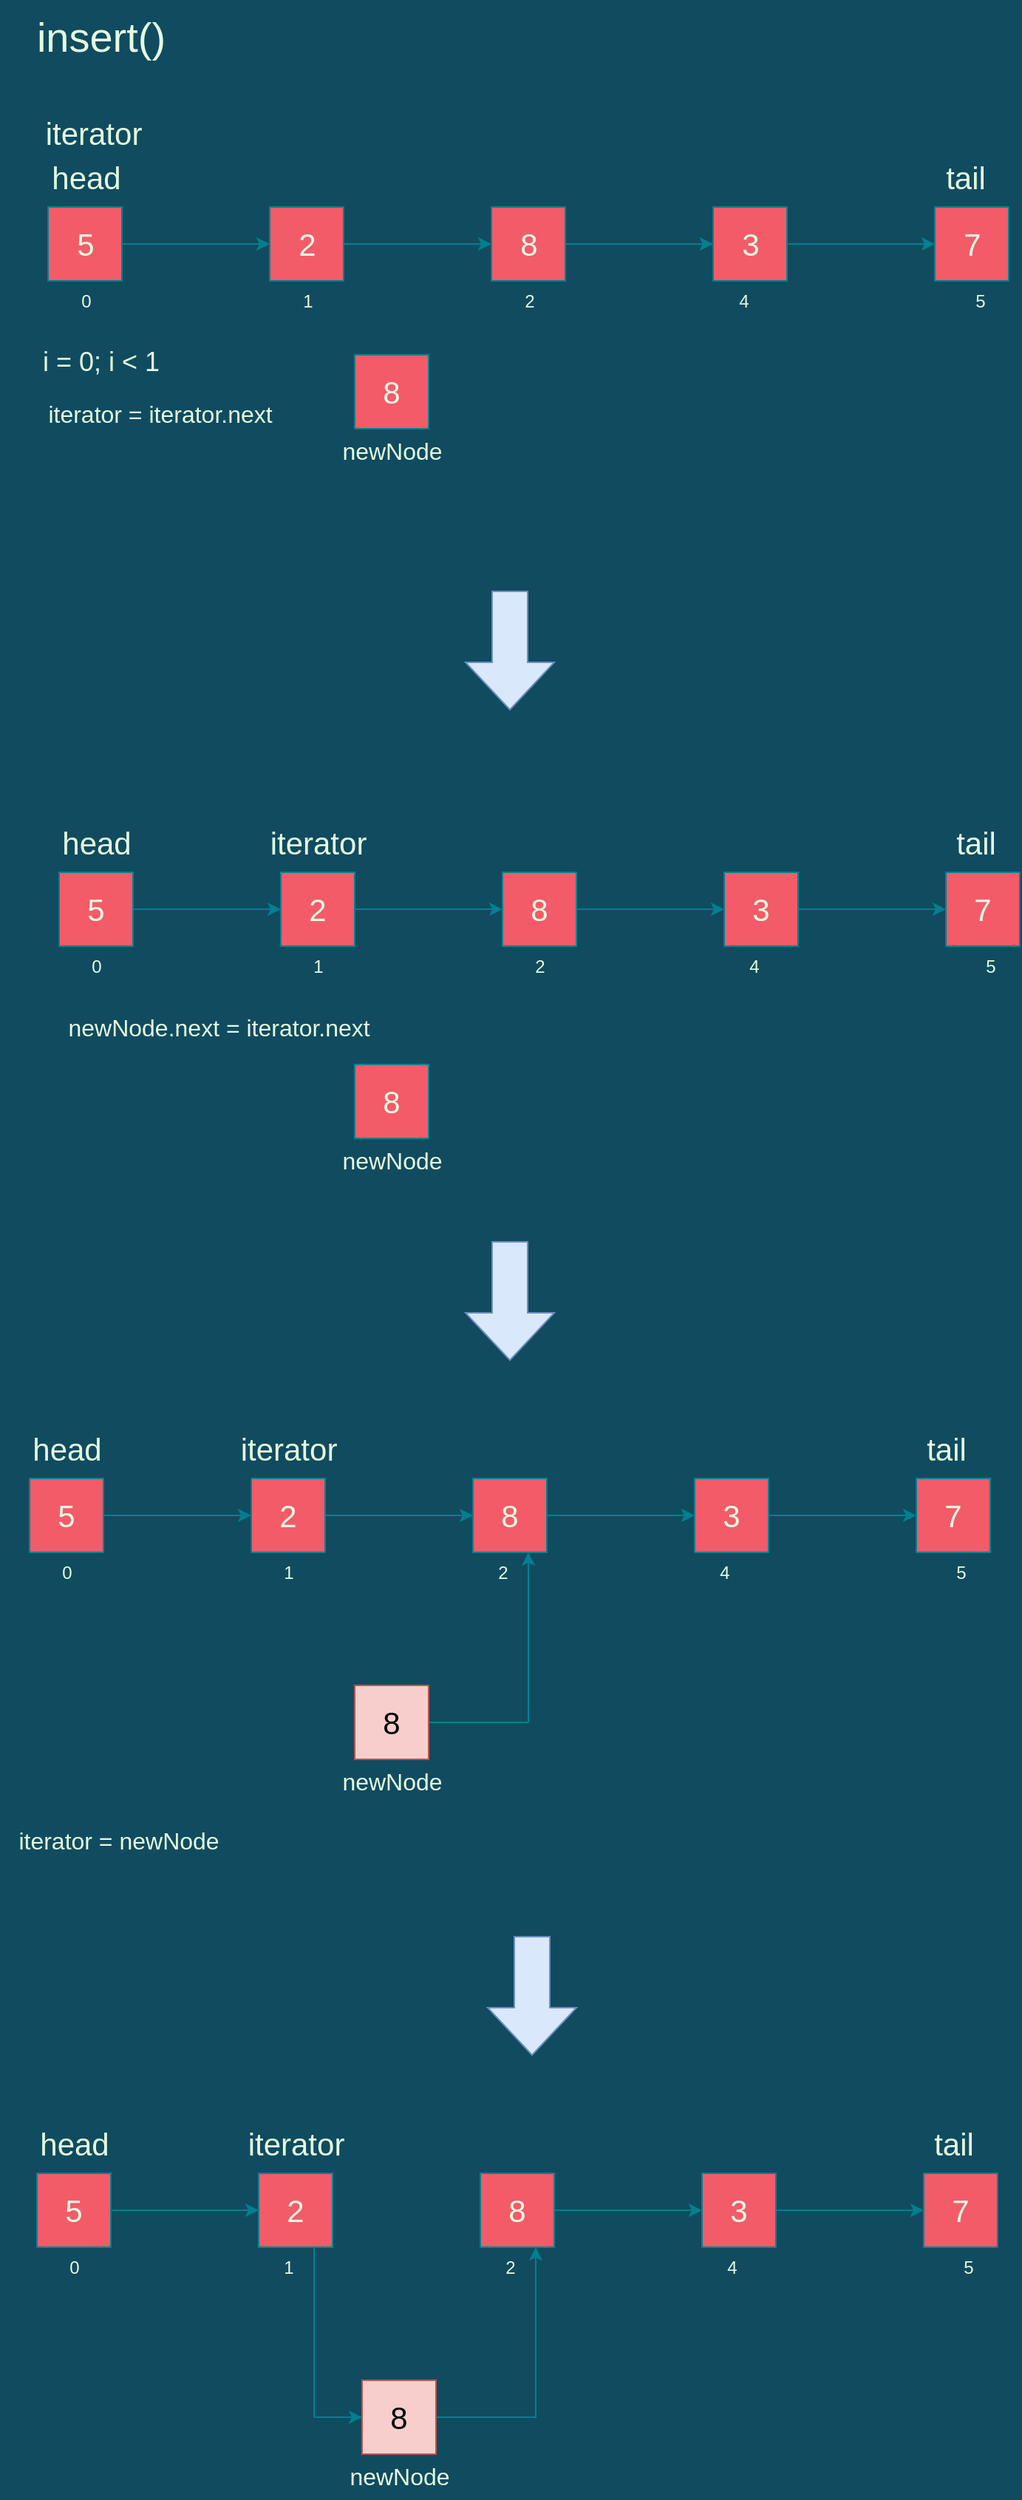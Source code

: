 <mxfile version="20.3.0" type="device"><diagram id="Hy1epUWRZ84FiFUsyQGQ" name="Page-1"><mxGraphModel dx="944" dy="539" grid="1" gridSize="10" guides="1" tooltips="1" connect="1" arrows="1" fold="1" page="1" pageScale="1" pageWidth="850" pageHeight="1100" background="#114B5F" math="0" shadow="0"><root><mxCell id="0"/><mxCell id="1" parent="0"/><mxCell id="zigHOODkJ_F8CTHHLdia-17" style="edgeStyle=orthogonalEdgeStyle;rounded=0;orthogonalLoop=1;jettySize=auto;html=1;exitX=1;exitY=0.5;exitDx=0;exitDy=0;fontSize=21;entryX=0;entryY=0.5;entryDx=0;entryDy=0;labelBackgroundColor=#114B5F;strokeColor=#028090;fontColor=#E4FDE1;" edge="1" parent="1" source="zigHOODkJ_F8CTHHLdia-1" target="zigHOODkJ_F8CTHHLdia-2"><mxGeometry relative="1" as="geometry"><mxPoint x="217.5" y="285" as="targetPoint"/></mxGeometry></mxCell><mxCell id="zigHOODkJ_F8CTHHLdia-1" value="&lt;span style=&quot;font-size: 21px;&quot;&gt;5&lt;/span&gt;" style="whiteSpace=wrap;html=1;aspect=fixed;fillColor=#F45B69;strokeColor=#028090;fontColor=#E4FDE1;" vertex="1" parent="1"><mxGeometry x="97.5" y="260" width="50" height="50" as="geometry"/></mxCell><mxCell id="zigHOODkJ_F8CTHHLdia-18" style="edgeStyle=orthogonalEdgeStyle;rounded=0;orthogonalLoop=1;jettySize=auto;html=1;exitX=1;exitY=0.5;exitDx=0;exitDy=0;entryX=0;entryY=0.5;entryDx=0;entryDy=0;fontSize=21;labelBackgroundColor=#114B5F;strokeColor=#028090;fontColor=#E4FDE1;" edge="1" parent="1" source="zigHOODkJ_F8CTHHLdia-2" target="zigHOODkJ_F8CTHHLdia-3"><mxGeometry relative="1" as="geometry"/></mxCell><mxCell id="zigHOODkJ_F8CTHHLdia-2" value="&lt;font style=&quot;font-size: 21px;&quot;&gt;2&lt;/font&gt;" style="whiteSpace=wrap;html=1;aspect=fixed;fillColor=#F45B69;strokeColor=#028090;fontColor=#E4FDE1;" vertex="1" parent="1"><mxGeometry x="247.5" y="260" width="50" height="50" as="geometry"/></mxCell><mxCell id="zigHOODkJ_F8CTHHLdia-19" style="edgeStyle=orthogonalEdgeStyle;rounded=0;orthogonalLoop=1;jettySize=auto;html=1;exitX=1;exitY=0.5;exitDx=0;exitDy=0;fontSize=21;labelBackgroundColor=#114B5F;strokeColor=#028090;fontColor=#E4FDE1;" edge="1" parent="1" source="zigHOODkJ_F8CTHHLdia-3" target="zigHOODkJ_F8CTHHLdia-4"><mxGeometry relative="1" as="geometry"/></mxCell><mxCell id="zigHOODkJ_F8CTHHLdia-3" value="&lt;font style=&quot;font-size: 21px;&quot;&gt;8&lt;/font&gt;" style="whiteSpace=wrap;html=1;aspect=fixed;fillColor=#F45B69;strokeColor=#028090;fontColor=#E4FDE1;" vertex="1" parent="1"><mxGeometry x="397.5" y="260" width="50" height="50" as="geometry"/></mxCell><mxCell id="zigHOODkJ_F8CTHHLdia-20" style="edgeStyle=orthogonalEdgeStyle;rounded=0;orthogonalLoop=1;jettySize=auto;html=1;exitX=1;exitY=0.5;exitDx=0;exitDy=0;entryX=0;entryY=0.5;entryDx=0;entryDy=0;fontSize=21;labelBackgroundColor=#114B5F;strokeColor=#028090;fontColor=#E4FDE1;" edge="1" parent="1" source="zigHOODkJ_F8CTHHLdia-4" target="zigHOODkJ_F8CTHHLdia-5"><mxGeometry relative="1" as="geometry"/></mxCell><mxCell id="zigHOODkJ_F8CTHHLdia-4" value="&lt;div style=&quot;text-align: center;&quot;&gt;&lt;span style=&quot;text-align: start; background-color: initial; font-size: 21px;&quot;&gt;3&lt;/span&gt;&lt;span style=&quot;color: rgba(0, 0, 0, 0); font-family: monospace; font-size: 0px; text-align: start; background-color: initial;&quot;&gt;%3CmxGraphModel%3E%3Croot%3E%3CmxCell%20id%3D%220%22%2F%3E%3CmxCell%20id%3D%221%22%20parent%3D%220%22%2F%3E%3CmxCell%20id%3D%222%22%20value%3D%22%22%20style%3D%22whiteSpace%3Dwrap%3Bhtml%3D1%3Baspect%3Dfixed%3B%22%20vertex%3D%221%22%20parent%3D%221%22%3E%3CmxGeometry%20x%3D%22250%22%20y%3D%22490%22%20width%3D%2250%22%20height%3D%2250%22%20as%3D%22geometry%22%2F%3E%3C%2FmxCell%3E%3C%2Froot%3E%3C%2FmxGraphModel%3E&lt;/span&gt;&lt;/div&gt;" style="whiteSpace=wrap;html=1;aspect=fixed;fillColor=#F45B69;strokeColor=#028090;fontColor=#E4FDE1;" vertex="1" parent="1"><mxGeometry x="547.5" y="260" width="50" height="50" as="geometry"/></mxCell><mxCell id="zigHOODkJ_F8CTHHLdia-5" value="&lt;font style=&quot;font-size: 21px;&quot;&gt;7&lt;/font&gt;" style="whiteSpace=wrap;html=1;aspect=fixed;fillColor=#F45B69;strokeColor=#028090;fontColor=#E4FDE1;" vertex="1" parent="1"><mxGeometry x="697.5" y="260" width="50" height="50" as="geometry"/></mxCell><mxCell id="zigHOODkJ_F8CTHHLdia-6" value="head" style="text;html=1;align=center;verticalAlign=middle;resizable=0;points=[];autosize=1;strokeColor=none;fillColor=none;fontSize=21;fontColor=#E4FDE1;" vertex="1" parent="1"><mxGeometry x="87.5" y="220" width="70" height="40" as="geometry"/></mxCell><mxCell id="zigHOODkJ_F8CTHHLdia-7" value="tail" style="text;html=1;align=center;verticalAlign=middle;resizable=0;points=[];autosize=1;strokeColor=none;fillColor=none;fontSize=21;fontColor=#E4FDE1;" vertex="1" parent="1"><mxGeometry x="692.5" y="220" width="50" height="40" as="geometry"/></mxCell><mxCell id="zigHOODkJ_F8CTHHLdia-8" value="&lt;font style=&quot;font-size: 12px;&quot;&gt;0&lt;/font&gt;" style="text;html=1;align=center;verticalAlign=middle;resizable=0;points=[];autosize=1;strokeColor=none;fillColor=none;fontSize=21;fontColor=#E4FDE1;" vertex="1" parent="1"><mxGeometry x="107.5" y="300" width="30" height="40" as="geometry"/></mxCell><mxCell id="zigHOODkJ_F8CTHHLdia-9" value="&lt;font style=&quot;font-size: 12px;&quot;&gt;1&lt;/font&gt;" style="text;html=1;align=center;verticalAlign=middle;resizable=0;points=[];autosize=1;strokeColor=none;fillColor=none;fontSize=20;fontColor=#E4FDE1;" vertex="1" parent="1"><mxGeometry x="257.5" y="300" width="30" height="40" as="geometry"/></mxCell><mxCell id="zigHOODkJ_F8CTHHLdia-10" value="&lt;font style=&quot;font-size: 12px;&quot;&gt;2&lt;/font&gt;" style="text;html=1;align=center;verticalAlign=middle;resizable=0;points=[];autosize=1;strokeColor=none;fillColor=none;fontSize=20;fontColor=#E4FDE1;" vertex="1" parent="1"><mxGeometry x="407.5" y="300" width="30" height="40" as="geometry"/></mxCell><mxCell id="zigHOODkJ_F8CTHHLdia-13" value="&lt;font style=&quot;font-size: 12px;&quot;&gt;4&lt;/font&gt;" style="text;html=1;align=center;verticalAlign=middle;resizable=0;points=[];autosize=1;strokeColor=none;fillColor=none;fontSize=20;fontColor=#E4FDE1;" vertex="1" parent="1"><mxGeometry x="552.5" y="300" width="30" height="40" as="geometry"/></mxCell><mxCell id="zigHOODkJ_F8CTHHLdia-14" value="&lt;font style=&quot;font-size: 12px;&quot;&gt;5&lt;/font&gt;" style="text;html=1;align=center;verticalAlign=middle;resizable=0;points=[];autosize=1;strokeColor=none;fillColor=none;fontSize=20;fontColor=#E4FDE1;" vertex="1" parent="1"><mxGeometry x="712.5" y="300" width="30" height="40" as="geometry"/></mxCell><mxCell id="zigHOODkJ_F8CTHHLdia-15" value="&lt;font style=&quot;font-size: 21px;&quot;&gt;iterator&lt;/font&gt;" style="text;html=1;align=center;verticalAlign=middle;resizable=0;points=[];autosize=1;strokeColor=none;fillColor=none;fontSize=12;fontColor=#E4FDE1;" vertex="1" parent="1"><mxGeometry x="82.5" y="190" width="90" height="40" as="geometry"/></mxCell><mxCell id="zigHOODkJ_F8CTHHLdia-76" style="edgeStyle=orthogonalEdgeStyle;rounded=0;orthogonalLoop=1;jettySize=auto;html=1;exitX=1;exitY=0.5;exitDx=0;exitDy=0;entryX=0.75;entryY=1;entryDx=0;entryDy=0;fontSize=16;labelBackgroundColor=#114B5F;strokeColor=#028090;fontColor=#E4FDE1;" edge="1" parent="1" source="zigHOODkJ_F8CTHHLdia-16" target="zigHOODkJ_F8CTHHLdia-63"><mxGeometry relative="1" as="geometry"/></mxCell><mxCell id="zigHOODkJ_F8CTHHLdia-16" value="&lt;div style=&quot;text-align: start;&quot;&gt;&lt;span style=&quot;font-size: 21px;&quot;&gt;8&lt;/span&gt;&lt;/div&gt;" style="whiteSpace=wrap;html=1;aspect=fixed;fillColor=#f8cecc;strokeColor=#b85450;" vertex="1" parent="1"><mxGeometry x="305" y="1260" width="50" height="50" as="geometry"/></mxCell><mxCell id="zigHOODkJ_F8CTHHLdia-23" value="&lt;font style=&quot;font-size: 18px;&quot;&gt;i = 0; i &amp;lt; 1&lt;/font&gt;" style="text;html=1;align=center;verticalAlign=middle;resizable=0;points=[];autosize=1;strokeColor=none;fillColor=none;fontSize=12;fontColor=#E4FDE1;" vertex="1" parent="1"><mxGeometry x="82.5" y="345" width="100" height="40" as="geometry"/></mxCell><mxCell id="zigHOODkJ_F8CTHHLdia-24" value="&lt;font style=&quot;font-size: 16px;&quot;&gt;iterator = iterator.next&lt;/font&gt;" style="text;html=1;align=center;verticalAlign=middle;resizable=0;points=[];autosize=1;strokeColor=none;fillColor=none;fontSize=18;fontColor=#E4FDE1;" vertex="1" parent="1"><mxGeometry x="82.5" y="380" width="180" height="40" as="geometry"/></mxCell><mxCell id="zigHOODkJ_F8CTHHLdia-37" value="" style="shape=singleArrow;whiteSpace=wrap;html=1;arrowWidth=0.4;arrowSize=0.4;fontSize=16;direction=south;fillColor=#dae8fc;strokeColor=#6c8ebf;" vertex="1" parent="1"><mxGeometry x="380" y="520" width="60" height="80" as="geometry"/></mxCell><mxCell id="zigHOODkJ_F8CTHHLdia-39" style="edgeStyle=orthogonalEdgeStyle;rounded=0;orthogonalLoop=1;jettySize=auto;html=1;exitX=1;exitY=0.5;exitDx=0;exitDy=0;fontSize=21;entryX=0;entryY=0.5;entryDx=0;entryDy=0;labelBackgroundColor=#114B5F;strokeColor=#028090;fontColor=#E4FDE1;" edge="1" parent="1" source="zigHOODkJ_F8CTHHLdia-40" target="zigHOODkJ_F8CTHHLdia-42"><mxGeometry relative="1" as="geometry"><mxPoint x="225" y="735" as="targetPoint"/></mxGeometry></mxCell><mxCell id="zigHOODkJ_F8CTHHLdia-40" value="&lt;span style=&quot;font-size: 21px;&quot;&gt;5&lt;/span&gt;" style="whiteSpace=wrap;html=1;aspect=fixed;fillColor=#F45B69;strokeColor=#028090;fontColor=#E4FDE1;" vertex="1" parent="1"><mxGeometry x="105" y="710" width="50" height="50" as="geometry"/></mxCell><mxCell id="zigHOODkJ_F8CTHHLdia-41" style="edgeStyle=orthogonalEdgeStyle;rounded=0;orthogonalLoop=1;jettySize=auto;html=1;exitX=1;exitY=0.5;exitDx=0;exitDy=0;entryX=0;entryY=0.5;entryDx=0;entryDy=0;fontSize=21;labelBackgroundColor=#114B5F;strokeColor=#028090;fontColor=#E4FDE1;" edge="1" parent="1" source="zigHOODkJ_F8CTHHLdia-42" target="zigHOODkJ_F8CTHHLdia-44"><mxGeometry relative="1" as="geometry"/></mxCell><mxCell id="zigHOODkJ_F8CTHHLdia-42" value="&lt;font style=&quot;font-size: 21px;&quot;&gt;2&lt;/font&gt;" style="whiteSpace=wrap;html=1;aspect=fixed;fillColor=#F45B69;strokeColor=#028090;fontColor=#E4FDE1;" vertex="1" parent="1"><mxGeometry x="255" y="710" width="50" height="50" as="geometry"/></mxCell><mxCell id="zigHOODkJ_F8CTHHLdia-43" style="edgeStyle=orthogonalEdgeStyle;rounded=0;orthogonalLoop=1;jettySize=auto;html=1;exitX=1;exitY=0.5;exitDx=0;exitDy=0;fontSize=21;labelBackgroundColor=#114B5F;strokeColor=#028090;fontColor=#E4FDE1;" edge="1" parent="1" source="zigHOODkJ_F8CTHHLdia-44" target="zigHOODkJ_F8CTHHLdia-46"><mxGeometry relative="1" as="geometry"/></mxCell><mxCell id="zigHOODkJ_F8CTHHLdia-44" value="&lt;font style=&quot;font-size: 21px;&quot;&gt;8&lt;/font&gt;" style="whiteSpace=wrap;html=1;aspect=fixed;fillColor=#F45B69;strokeColor=#028090;fontColor=#E4FDE1;" vertex="1" parent="1"><mxGeometry x="405" y="710" width="50" height="50" as="geometry"/></mxCell><mxCell id="zigHOODkJ_F8CTHHLdia-45" style="edgeStyle=orthogonalEdgeStyle;rounded=0;orthogonalLoop=1;jettySize=auto;html=1;exitX=1;exitY=0.5;exitDx=0;exitDy=0;entryX=0;entryY=0.5;entryDx=0;entryDy=0;fontSize=21;labelBackgroundColor=#114B5F;strokeColor=#028090;fontColor=#E4FDE1;" edge="1" parent="1" source="zigHOODkJ_F8CTHHLdia-46" target="zigHOODkJ_F8CTHHLdia-47"><mxGeometry relative="1" as="geometry"/></mxCell><mxCell id="zigHOODkJ_F8CTHHLdia-46" value="&lt;div style=&quot;text-align: center;&quot;&gt;&lt;span style=&quot;text-align: start; background-color: initial; font-size: 21px;&quot;&gt;3&lt;/span&gt;&lt;span style=&quot;color: rgba(0, 0, 0, 0); font-family: monospace; font-size: 0px; text-align: start; background-color: initial;&quot;&gt;%3CmxGraphModel%3E%3Croot%3E%3CmxCell%20id%3D%220%22%2F%3E%3CmxCell%20id%3D%221%22%20parent%3D%220%22%2F%3E%3CmxCell%20id%3D%222%22%20value%3D%22%22%20style%3D%22whiteSpace%3Dwrap%3Bhtml%3D1%3Baspect%3Dfixed%3B%22%20vertex%3D%221%22%20parent%3D%221%22%3E%3CmxGeometry%20x%3D%22250%22%20y%3D%22490%22%20width%3D%2250%22%20height%3D%2250%22%20as%3D%22geometry%22%2F%3E%3C%2FmxCell%3E%3C%2Froot%3E%3C%2FmxGraphModel%3E&lt;/span&gt;&lt;/div&gt;" style="whiteSpace=wrap;html=1;aspect=fixed;fillColor=#F45B69;strokeColor=#028090;fontColor=#E4FDE1;" vertex="1" parent="1"><mxGeometry x="555" y="710" width="50" height="50" as="geometry"/></mxCell><mxCell id="zigHOODkJ_F8CTHHLdia-47" value="&lt;font style=&quot;font-size: 21px;&quot;&gt;7&lt;/font&gt;" style="whiteSpace=wrap;html=1;aspect=fixed;fillColor=#F45B69;strokeColor=#028090;fontColor=#E4FDE1;" vertex="1" parent="1"><mxGeometry x="705" y="710" width="50" height="50" as="geometry"/></mxCell><mxCell id="zigHOODkJ_F8CTHHLdia-48" value="head" style="text;html=1;align=center;verticalAlign=middle;resizable=0;points=[];autosize=1;strokeColor=none;fillColor=none;fontSize=21;fontColor=#E4FDE1;" vertex="1" parent="1"><mxGeometry x="95" y="670" width="70" height="40" as="geometry"/></mxCell><mxCell id="zigHOODkJ_F8CTHHLdia-49" value="tail" style="text;html=1;align=center;verticalAlign=middle;resizable=0;points=[];autosize=1;strokeColor=none;fillColor=none;fontSize=21;fontColor=#E4FDE1;" vertex="1" parent="1"><mxGeometry x="700" y="670" width="50" height="40" as="geometry"/></mxCell><mxCell id="zigHOODkJ_F8CTHHLdia-50" value="&lt;font style=&quot;font-size: 12px;&quot;&gt;0&lt;/font&gt;" style="text;html=1;align=center;verticalAlign=middle;resizable=0;points=[];autosize=1;strokeColor=none;fillColor=none;fontSize=21;fontColor=#E4FDE1;" vertex="1" parent="1"><mxGeometry x="115" y="750" width="30" height="40" as="geometry"/></mxCell><mxCell id="zigHOODkJ_F8CTHHLdia-51" value="&lt;font style=&quot;font-size: 12px;&quot;&gt;1&lt;/font&gt;" style="text;html=1;align=center;verticalAlign=middle;resizable=0;points=[];autosize=1;strokeColor=none;fillColor=none;fontSize=20;fontColor=#E4FDE1;" vertex="1" parent="1"><mxGeometry x="265" y="750" width="30" height="40" as="geometry"/></mxCell><mxCell id="zigHOODkJ_F8CTHHLdia-52" value="&lt;font style=&quot;font-size: 12px;&quot;&gt;2&lt;/font&gt;" style="text;html=1;align=center;verticalAlign=middle;resizable=0;points=[];autosize=1;strokeColor=none;fillColor=none;fontSize=20;fontColor=#E4FDE1;" vertex="1" parent="1"><mxGeometry x="415" y="750" width="30" height="40" as="geometry"/></mxCell><mxCell id="zigHOODkJ_F8CTHHLdia-53" value="&lt;font style=&quot;font-size: 12px;&quot;&gt;4&lt;/font&gt;" style="text;html=1;align=center;verticalAlign=middle;resizable=0;points=[];autosize=1;strokeColor=none;fillColor=none;fontSize=20;fontColor=#E4FDE1;" vertex="1" parent="1"><mxGeometry x="560" y="750" width="30" height="40" as="geometry"/></mxCell><mxCell id="zigHOODkJ_F8CTHHLdia-54" value="&lt;font style=&quot;font-size: 12px;&quot;&gt;5&lt;/font&gt;" style="text;html=1;align=center;verticalAlign=middle;resizable=0;points=[];autosize=1;strokeColor=none;fillColor=none;fontSize=20;fontColor=#E4FDE1;" vertex="1" parent="1"><mxGeometry x="720" y="750" width="30" height="40" as="geometry"/></mxCell><mxCell id="zigHOODkJ_F8CTHHLdia-55" value="&lt;font style=&quot;font-size: 21px;&quot;&gt;iterator&lt;/font&gt;" style="text;html=1;align=center;verticalAlign=middle;resizable=0;points=[];autosize=1;strokeColor=none;fillColor=none;fontSize=12;fontColor=#E4FDE1;" vertex="1" parent="1"><mxGeometry x="235" y="670" width="90" height="40" as="geometry"/></mxCell><mxCell id="zigHOODkJ_F8CTHHLdia-56" value="newNode" style="text;html=1;align=center;verticalAlign=middle;resizable=0;points=[];autosize=1;strokeColor=none;fillColor=none;fontSize=16;fontColor=#E4FDE1;" vertex="1" parent="1"><mxGeometry x="285" y="1310" width="90" height="30" as="geometry"/></mxCell><mxCell id="zigHOODkJ_F8CTHHLdia-57" value="newNode.next = iterator.next&amp;nbsp;" style="text;html=1;align=center;verticalAlign=middle;resizable=0;points=[];autosize=1;strokeColor=none;fillColor=none;fontSize=16;fontColor=#E4FDE1;" vertex="1" parent="1"><mxGeometry x="100" y="800" width="230" height="30" as="geometry"/></mxCell><mxCell id="zigHOODkJ_F8CTHHLdia-58" style="edgeStyle=orthogonalEdgeStyle;rounded=0;orthogonalLoop=1;jettySize=auto;html=1;exitX=1;exitY=0.5;exitDx=0;exitDy=0;fontSize=21;entryX=0;entryY=0.5;entryDx=0;entryDy=0;labelBackgroundColor=#114B5F;strokeColor=#028090;fontColor=#E4FDE1;" edge="1" parent="1" source="zigHOODkJ_F8CTHHLdia-59" target="zigHOODkJ_F8CTHHLdia-61"><mxGeometry relative="1" as="geometry"><mxPoint x="205" y="1145" as="targetPoint"/></mxGeometry></mxCell><mxCell id="zigHOODkJ_F8CTHHLdia-59" value="&lt;span style=&quot;font-size: 21px;&quot;&gt;5&lt;/span&gt;" style="whiteSpace=wrap;html=1;aspect=fixed;fillColor=#F45B69;strokeColor=#028090;fontColor=#E4FDE1;" vertex="1" parent="1"><mxGeometry x="85" y="1120" width="50" height="50" as="geometry"/></mxCell><mxCell id="zigHOODkJ_F8CTHHLdia-60" style="edgeStyle=orthogonalEdgeStyle;rounded=0;orthogonalLoop=1;jettySize=auto;html=1;exitX=1;exitY=0.5;exitDx=0;exitDy=0;entryX=0;entryY=0.5;entryDx=0;entryDy=0;fontSize=21;labelBackgroundColor=#114B5F;strokeColor=#028090;fontColor=#E4FDE1;" edge="1" parent="1" source="zigHOODkJ_F8CTHHLdia-61" target="zigHOODkJ_F8CTHHLdia-63"><mxGeometry relative="1" as="geometry"/></mxCell><mxCell id="zigHOODkJ_F8CTHHLdia-61" value="&lt;font style=&quot;font-size: 21px;&quot;&gt;2&lt;/font&gt;" style="whiteSpace=wrap;html=1;aspect=fixed;fillColor=#F45B69;strokeColor=#028090;fontColor=#E4FDE1;" vertex="1" parent="1"><mxGeometry x="235" y="1120" width="50" height="50" as="geometry"/></mxCell><mxCell id="zigHOODkJ_F8CTHHLdia-62" style="edgeStyle=orthogonalEdgeStyle;rounded=0;orthogonalLoop=1;jettySize=auto;html=1;exitX=1;exitY=0.5;exitDx=0;exitDy=0;fontSize=21;labelBackgroundColor=#114B5F;strokeColor=#028090;fontColor=#E4FDE1;" edge="1" parent="1" source="zigHOODkJ_F8CTHHLdia-63" target="zigHOODkJ_F8CTHHLdia-65"><mxGeometry relative="1" as="geometry"/></mxCell><mxCell id="zigHOODkJ_F8CTHHLdia-63" value="&lt;font style=&quot;font-size: 21px;&quot;&gt;8&lt;/font&gt;" style="whiteSpace=wrap;html=1;aspect=fixed;fillColor=#F45B69;strokeColor=#028090;fontColor=#E4FDE1;" vertex="1" parent="1"><mxGeometry x="385" y="1120" width="50" height="50" as="geometry"/></mxCell><mxCell id="zigHOODkJ_F8CTHHLdia-64" style="edgeStyle=orthogonalEdgeStyle;rounded=0;orthogonalLoop=1;jettySize=auto;html=1;exitX=1;exitY=0.5;exitDx=0;exitDy=0;entryX=0;entryY=0.5;entryDx=0;entryDy=0;fontSize=21;labelBackgroundColor=#114B5F;strokeColor=#028090;fontColor=#E4FDE1;" edge="1" parent="1" source="zigHOODkJ_F8CTHHLdia-65" target="zigHOODkJ_F8CTHHLdia-66"><mxGeometry relative="1" as="geometry"/></mxCell><mxCell id="zigHOODkJ_F8CTHHLdia-65" value="&lt;div style=&quot;text-align: center;&quot;&gt;&lt;span style=&quot;text-align: start; background-color: initial; font-size: 21px;&quot;&gt;3&lt;/span&gt;&lt;span style=&quot;color: rgba(0, 0, 0, 0); font-family: monospace; font-size: 0px; text-align: start; background-color: initial;&quot;&gt;%3CmxGraphModel%3E%3Croot%3E%3CmxCell%20id%3D%220%22%2F%3E%3CmxCell%20id%3D%221%22%20parent%3D%220%22%2F%3E%3CmxCell%20id%3D%222%22%20value%3D%22%22%20style%3D%22whiteSpace%3Dwrap%3Bhtml%3D1%3Baspect%3Dfixed%3B%22%20vertex%3D%221%22%20parent%3D%221%22%3E%3CmxGeometry%20x%3D%22250%22%20y%3D%22490%22%20width%3D%2250%22%20height%3D%2250%22%20as%3D%22geometry%22%2F%3E%3C%2FmxCell%3E%3C%2Froot%3E%3C%2FmxGraphModel%3E&lt;/span&gt;&lt;/div&gt;" style="whiteSpace=wrap;html=1;aspect=fixed;fillColor=#F45B69;strokeColor=#028090;fontColor=#E4FDE1;" vertex="1" parent="1"><mxGeometry x="535" y="1120" width="50" height="50" as="geometry"/></mxCell><mxCell id="zigHOODkJ_F8CTHHLdia-66" value="&lt;font style=&quot;font-size: 21px;&quot;&gt;7&lt;/font&gt;" style="whiteSpace=wrap;html=1;aspect=fixed;fillColor=#F45B69;strokeColor=#028090;fontColor=#E4FDE1;" vertex="1" parent="1"><mxGeometry x="685" y="1120" width="50" height="50" as="geometry"/></mxCell><mxCell id="zigHOODkJ_F8CTHHLdia-67" value="head" style="text;html=1;align=center;verticalAlign=middle;resizable=0;points=[];autosize=1;strokeColor=none;fillColor=none;fontSize=21;fontColor=#E4FDE1;" vertex="1" parent="1"><mxGeometry x="75" y="1080" width="70" height="40" as="geometry"/></mxCell><mxCell id="zigHOODkJ_F8CTHHLdia-68" value="tail" style="text;html=1;align=center;verticalAlign=middle;resizable=0;points=[];autosize=1;strokeColor=none;fillColor=none;fontSize=21;fontColor=#E4FDE1;" vertex="1" parent="1"><mxGeometry x="680" y="1080" width="50" height="40" as="geometry"/></mxCell><mxCell id="zigHOODkJ_F8CTHHLdia-69" value="&lt;font style=&quot;font-size: 12px;&quot;&gt;0&lt;/font&gt;" style="text;html=1;align=center;verticalAlign=middle;resizable=0;points=[];autosize=1;strokeColor=none;fillColor=none;fontSize=21;fontColor=#E4FDE1;" vertex="1" parent="1"><mxGeometry x="95" y="1160" width="30" height="40" as="geometry"/></mxCell><mxCell id="zigHOODkJ_F8CTHHLdia-70" value="&lt;font style=&quot;font-size: 12px;&quot;&gt;1&lt;/font&gt;" style="text;html=1;align=center;verticalAlign=middle;resizable=0;points=[];autosize=1;strokeColor=none;fillColor=none;fontSize=20;fontColor=#E4FDE1;" vertex="1" parent="1"><mxGeometry x="245" y="1160" width="30" height="40" as="geometry"/></mxCell><mxCell id="zigHOODkJ_F8CTHHLdia-71" value="&lt;font style=&quot;font-size: 12px;&quot;&gt;2&lt;/font&gt;" style="text;html=1;align=center;verticalAlign=middle;resizable=0;points=[];autosize=1;strokeColor=none;fillColor=none;fontSize=20;fontColor=#E4FDE1;" vertex="1" parent="1"><mxGeometry x="390" y="1160" width="30" height="40" as="geometry"/></mxCell><mxCell id="zigHOODkJ_F8CTHHLdia-72" value="&lt;font style=&quot;font-size: 12px;&quot;&gt;4&lt;/font&gt;" style="text;html=1;align=center;verticalAlign=middle;resizable=0;points=[];autosize=1;strokeColor=none;fillColor=none;fontSize=20;fontColor=#E4FDE1;" vertex="1" parent="1"><mxGeometry x="540" y="1160" width="30" height="40" as="geometry"/></mxCell><mxCell id="zigHOODkJ_F8CTHHLdia-73" value="&lt;font style=&quot;font-size: 12px;&quot;&gt;5&lt;/font&gt;" style="text;html=1;align=center;verticalAlign=middle;resizable=0;points=[];autosize=1;strokeColor=none;fillColor=none;fontSize=20;fontColor=#E4FDE1;" vertex="1" parent="1"><mxGeometry x="700" y="1160" width="30" height="40" as="geometry"/></mxCell><mxCell id="zigHOODkJ_F8CTHHLdia-74" value="&lt;font style=&quot;font-size: 21px;&quot;&gt;iterator&lt;/font&gt;" style="text;html=1;align=center;verticalAlign=middle;resizable=0;points=[];autosize=1;strokeColor=none;fillColor=none;fontSize=12;fontColor=#E4FDE1;" vertex="1" parent="1"><mxGeometry x="215" y="1080" width="90" height="40" as="geometry"/></mxCell><mxCell id="zigHOODkJ_F8CTHHLdia-75" value="" style="shape=singleArrow;whiteSpace=wrap;html=1;arrowWidth=0.4;arrowSize=0.4;fontSize=16;direction=south;fillColor=#dae8fc;strokeColor=#6c8ebf;" vertex="1" parent="1"><mxGeometry x="380" y="960" width="60" height="80" as="geometry"/></mxCell><mxCell id="zigHOODkJ_F8CTHHLdia-77" value="iterator = newNode" style="text;html=1;align=center;verticalAlign=middle;resizable=0;points=[];autosize=1;strokeColor=none;fillColor=none;fontSize=16;fontColor=#E4FDE1;" vertex="1" parent="1"><mxGeometry x="65" y="1350" width="160" height="30" as="geometry"/></mxCell><mxCell id="zigHOODkJ_F8CTHHLdia-78" style="edgeStyle=orthogonalEdgeStyle;rounded=0;orthogonalLoop=1;jettySize=auto;html=1;exitX=1;exitY=0.5;exitDx=0;exitDy=0;entryX=0.75;entryY=1;entryDx=0;entryDy=0;fontSize=16;labelBackgroundColor=#114B5F;strokeColor=#028090;fontColor=#E4FDE1;" edge="1" parent="1" source="zigHOODkJ_F8CTHHLdia-79" target="zigHOODkJ_F8CTHHLdia-86"><mxGeometry relative="1" as="geometry"/></mxCell><mxCell id="zigHOODkJ_F8CTHHLdia-79" value="&lt;div style=&quot;text-align: start;&quot;&gt;&lt;span style=&quot;font-size: 21px;&quot;&gt;8&lt;/span&gt;&lt;/div&gt;" style="whiteSpace=wrap;html=1;aspect=fixed;fillColor=#f8cecc;strokeColor=#b85450;" vertex="1" parent="1"><mxGeometry x="310" y="1730" width="50" height="50" as="geometry"/></mxCell><mxCell id="zigHOODkJ_F8CTHHLdia-80" value="newNode" style="text;html=1;align=center;verticalAlign=middle;resizable=0;points=[];autosize=1;strokeColor=none;fillColor=none;fontSize=16;fontColor=#E4FDE1;" vertex="1" parent="1"><mxGeometry x="290" y="1780" width="90" height="30" as="geometry"/></mxCell><mxCell id="zigHOODkJ_F8CTHHLdia-81" style="edgeStyle=orthogonalEdgeStyle;rounded=0;orthogonalLoop=1;jettySize=auto;html=1;exitX=1;exitY=0.5;exitDx=0;exitDy=0;fontSize=21;entryX=0;entryY=0.5;entryDx=0;entryDy=0;labelBackgroundColor=#114B5F;strokeColor=#028090;fontColor=#E4FDE1;" edge="1" parent="1" source="zigHOODkJ_F8CTHHLdia-82" target="zigHOODkJ_F8CTHHLdia-84"><mxGeometry relative="1" as="geometry"><mxPoint x="210" y="1615" as="targetPoint"/></mxGeometry></mxCell><mxCell id="zigHOODkJ_F8CTHHLdia-82" value="&lt;span style=&quot;font-size: 21px;&quot;&gt;5&lt;/span&gt;" style="whiteSpace=wrap;html=1;aspect=fixed;fillColor=#F45B69;strokeColor=#028090;fontColor=#E4FDE1;" vertex="1" parent="1"><mxGeometry x="90" y="1590" width="50" height="50" as="geometry"/></mxCell><mxCell id="zigHOODkJ_F8CTHHLdia-83" style="edgeStyle=orthogonalEdgeStyle;rounded=0;orthogonalLoop=1;jettySize=auto;html=1;exitX=0.75;exitY=1;exitDx=0;exitDy=0;entryX=0;entryY=0.5;entryDx=0;entryDy=0;fontSize=21;labelBackgroundColor=#114B5F;strokeColor=#028090;fontColor=#E4FDE1;" edge="1" parent="1" source="zigHOODkJ_F8CTHHLdia-84" target="zigHOODkJ_F8CTHHLdia-79"><mxGeometry relative="1" as="geometry"/></mxCell><mxCell id="zigHOODkJ_F8CTHHLdia-84" value="&lt;font style=&quot;font-size: 21px;&quot;&gt;2&lt;/font&gt;" style="whiteSpace=wrap;html=1;aspect=fixed;fillColor=#F45B69;strokeColor=#028090;fontColor=#E4FDE1;" vertex="1" parent="1"><mxGeometry x="240" y="1590" width="50" height="50" as="geometry"/></mxCell><mxCell id="zigHOODkJ_F8CTHHLdia-85" style="edgeStyle=orthogonalEdgeStyle;rounded=0;orthogonalLoop=1;jettySize=auto;html=1;exitX=1;exitY=0.5;exitDx=0;exitDy=0;fontSize=21;labelBackgroundColor=#114B5F;strokeColor=#028090;fontColor=#E4FDE1;" edge="1" parent="1" source="zigHOODkJ_F8CTHHLdia-86" target="zigHOODkJ_F8CTHHLdia-88"><mxGeometry relative="1" as="geometry"/></mxCell><mxCell id="zigHOODkJ_F8CTHHLdia-86" value="&lt;font style=&quot;font-size: 21px;&quot;&gt;8&lt;/font&gt;" style="whiteSpace=wrap;html=1;aspect=fixed;fillColor=#F45B69;strokeColor=#028090;fontColor=#E4FDE1;" vertex="1" parent="1"><mxGeometry x="390" y="1590" width="50" height="50" as="geometry"/></mxCell><mxCell id="zigHOODkJ_F8CTHHLdia-87" style="edgeStyle=orthogonalEdgeStyle;rounded=0;orthogonalLoop=1;jettySize=auto;html=1;exitX=1;exitY=0.5;exitDx=0;exitDy=0;entryX=0;entryY=0.5;entryDx=0;entryDy=0;fontSize=21;labelBackgroundColor=#114B5F;strokeColor=#028090;fontColor=#E4FDE1;" edge="1" parent="1" source="zigHOODkJ_F8CTHHLdia-88" target="zigHOODkJ_F8CTHHLdia-89"><mxGeometry relative="1" as="geometry"/></mxCell><mxCell id="zigHOODkJ_F8CTHHLdia-88" value="&lt;div style=&quot;text-align: center;&quot;&gt;&lt;span style=&quot;text-align: start; background-color: initial; font-size: 21px;&quot;&gt;3&lt;/span&gt;&lt;span style=&quot;color: rgba(0, 0, 0, 0); font-family: monospace; font-size: 0px; text-align: start; background-color: initial;&quot;&gt;%3CmxGraphModel%3E%3Croot%3E%3CmxCell%20id%3D%220%22%2F%3E%3CmxCell%20id%3D%221%22%20parent%3D%220%22%2F%3E%3CmxCell%20id%3D%222%22%20value%3D%22%22%20style%3D%22whiteSpace%3Dwrap%3Bhtml%3D1%3Baspect%3Dfixed%3B%22%20vertex%3D%221%22%20parent%3D%221%22%3E%3CmxGeometry%20x%3D%22250%22%20y%3D%22490%22%20width%3D%2250%22%20height%3D%2250%22%20as%3D%22geometry%22%2F%3E%3C%2FmxCell%3E%3C%2Froot%3E%3C%2FmxGraphModel%3E&lt;/span&gt;&lt;/div&gt;" style="whiteSpace=wrap;html=1;aspect=fixed;fillColor=#F45B69;strokeColor=#028090;fontColor=#E4FDE1;" vertex="1" parent="1"><mxGeometry x="540" y="1590" width="50" height="50" as="geometry"/></mxCell><mxCell id="zigHOODkJ_F8CTHHLdia-89" value="&lt;font style=&quot;font-size: 21px;&quot;&gt;7&lt;/font&gt;" style="whiteSpace=wrap;html=1;aspect=fixed;fillColor=#F45B69;strokeColor=#028090;fontColor=#E4FDE1;" vertex="1" parent="1"><mxGeometry x="690" y="1590" width="50" height="50" as="geometry"/></mxCell><mxCell id="zigHOODkJ_F8CTHHLdia-90" value="head" style="text;html=1;align=center;verticalAlign=middle;resizable=0;points=[];autosize=1;strokeColor=none;fillColor=none;fontSize=21;fontColor=#E4FDE1;" vertex="1" parent="1"><mxGeometry x="80" y="1550" width="70" height="40" as="geometry"/></mxCell><mxCell id="zigHOODkJ_F8CTHHLdia-91" value="tail" style="text;html=1;align=center;verticalAlign=middle;resizable=0;points=[];autosize=1;strokeColor=none;fillColor=none;fontSize=21;fontColor=#E4FDE1;" vertex="1" parent="1"><mxGeometry x="685" y="1550" width="50" height="40" as="geometry"/></mxCell><mxCell id="zigHOODkJ_F8CTHHLdia-92" value="&lt;font style=&quot;font-size: 12px;&quot;&gt;0&lt;/font&gt;" style="text;html=1;align=center;verticalAlign=middle;resizable=0;points=[];autosize=1;strokeColor=none;fillColor=none;fontSize=21;fontColor=#E4FDE1;" vertex="1" parent="1"><mxGeometry x="100" y="1630" width="30" height="40" as="geometry"/></mxCell><mxCell id="zigHOODkJ_F8CTHHLdia-93" value="&lt;font style=&quot;font-size: 12px;&quot;&gt;1&lt;/font&gt;" style="text;html=1;align=center;verticalAlign=middle;resizable=0;points=[];autosize=1;strokeColor=none;fillColor=none;fontSize=20;fontColor=#E4FDE1;" vertex="1" parent="1"><mxGeometry x="245" y="1630" width="30" height="40" as="geometry"/></mxCell><mxCell id="zigHOODkJ_F8CTHHLdia-94" value="&lt;font style=&quot;font-size: 12px;&quot;&gt;2&lt;/font&gt;" style="text;html=1;align=center;verticalAlign=middle;resizable=0;points=[];autosize=1;strokeColor=none;fillColor=none;fontSize=20;fontColor=#E4FDE1;" vertex="1" parent="1"><mxGeometry x="395" y="1630" width="30" height="40" as="geometry"/></mxCell><mxCell id="zigHOODkJ_F8CTHHLdia-95" value="&lt;font style=&quot;font-size: 12px;&quot;&gt;4&lt;/font&gt;" style="text;html=1;align=center;verticalAlign=middle;resizable=0;points=[];autosize=1;strokeColor=none;fillColor=none;fontSize=20;fontColor=#E4FDE1;" vertex="1" parent="1"><mxGeometry x="545" y="1630" width="30" height="40" as="geometry"/></mxCell><mxCell id="zigHOODkJ_F8CTHHLdia-96" value="&lt;font style=&quot;font-size: 12px;&quot;&gt;5&lt;/font&gt;" style="text;html=1;align=center;verticalAlign=middle;resizable=0;points=[];autosize=1;strokeColor=none;fillColor=none;fontSize=20;fontColor=#E4FDE1;" vertex="1" parent="1"><mxGeometry x="705" y="1630" width="30" height="40" as="geometry"/></mxCell><mxCell id="zigHOODkJ_F8CTHHLdia-97" value="&lt;font style=&quot;font-size: 21px;&quot;&gt;iterator&lt;/font&gt;" style="text;html=1;align=center;verticalAlign=middle;resizable=0;points=[];autosize=1;strokeColor=none;fillColor=none;fontSize=12;fontColor=#E4FDE1;" vertex="1" parent="1"><mxGeometry x="220" y="1550" width="90" height="40" as="geometry"/></mxCell><mxCell id="zigHOODkJ_F8CTHHLdia-98" value="" style="shape=singleArrow;whiteSpace=wrap;html=1;arrowWidth=0.4;arrowSize=0.4;fontSize=16;direction=south;fillColor=#dae8fc;strokeColor=#6c8ebf;" vertex="1" parent="1"><mxGeometry x="395" y="1430" width="60" height="80" as="geometry"/></mxCell><mxCell id="zigHOODkJ_F8CTHHLdia-99" value="&lt;div style=&quot;text-align: start;&quot;&gt;&lt;span style=&quot;font-size: 21px;&quot;&gt;8&lt;/span&gt;&lt;/div&gt;" style="whiteSpace=wrap;html=1;aspect=fixed;fillColor=#F45B69;strokeColor=#028090;fontColor=#E4FDE1;" vertex="1" parent="1"><mxGeometry x="305" y="840" width="50" height="50" as="geometry"/></mxCell><mxCell id="zigHOODkJ_F8CTHHLdia-100" value="newNode" style="text;html=1;align=center;verticalAlign=middle;resizable=0;points=[];autosize=1;strokeColor=none;fillColor=none;fontSize=16;fontColor=#E4FDE1;" vertex="1" parent="1"><mxGeometry x="285" y="890" width="90" height="30" as="geometry"/></mxCell><mxCell id="zigHOODkJ_F8CTHHLdia-101" value="&lt;div style=&quot;text-align: start;&quot;&gt;&lt;span style=&quot;font-size: 21px;&quot;&gt;8&lt;/span&gt;&lt;/div&gt;" style="whiteSpace=wrap;html=1;aspect=fixed;fillColor=#F45B69;strokeColor=#028090;fontColor=#E4FDE1;" vertex="1" parent="1"><mxGeometry x="305" y="360" width="50" height="50" as="geometry"/></mxCell><mxCell id="zigHOODkJ_F8CTHHLdia-102" value="newNode" style="text;html=1;align=center;verticalAlign=middle;resizable=0;points=[];autosize=1;strokeColor=none;fillColor=none;fontSize=16;fontColor=#E4FDE1;" vertex="1" parent="1"><mxGeometry x="285" y="410" width="90" height="30" as="geometry"/></mxCell><mxCell id="zigHOODkJ_F8CTHHLdia-103" value="&lt;font style=&quot;font-size: 28px;&quot;&gt;insert()&lt;/font&gt;" style="text;html=1;align=center;verticalAlign=middle;resizable=0;points=[];autosize=1;strokeColor=none;fillColor=none;fontSize=16;fontColor=#E4FDE1;" vertex="1" parent="1"><mxGeometry x="77.5" y="120" width="110" height="50" as="geometry"/></mxCell></root></mxGraphModel></diagram></mxfile>